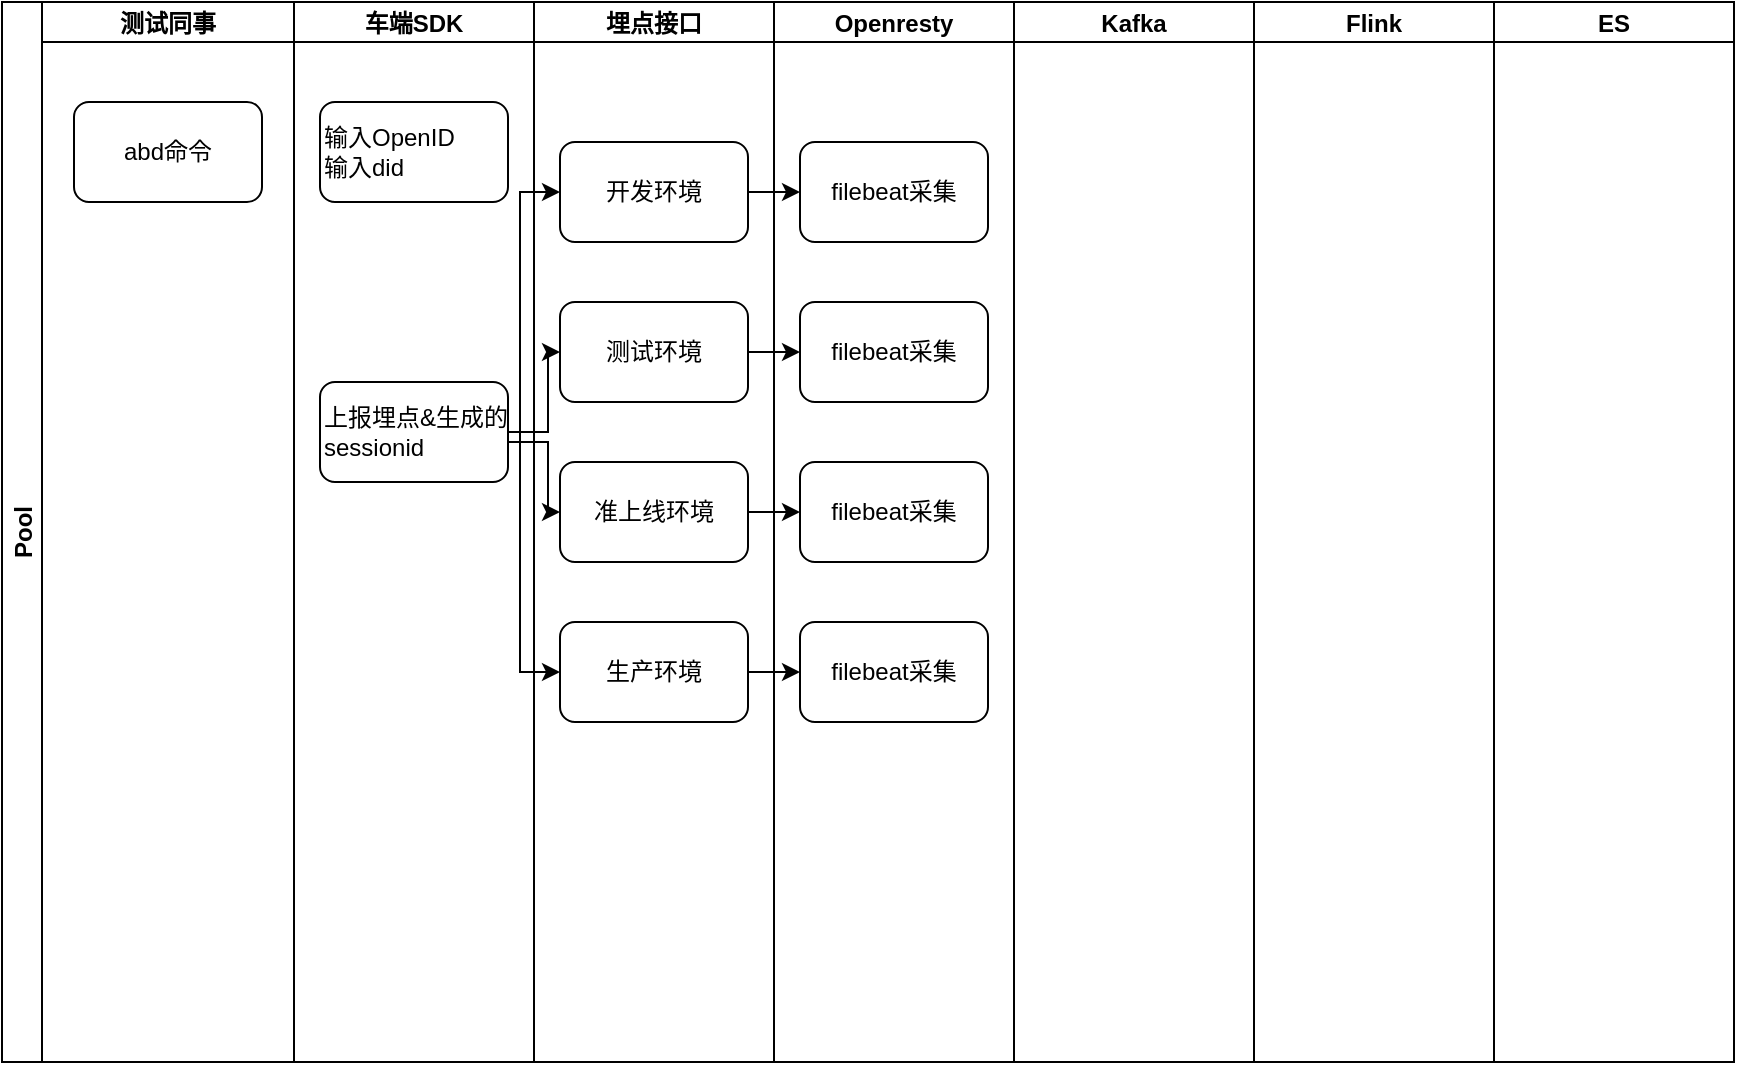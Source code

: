 <mxfile version="26.1.0">
  <diagram name="第 1 页" id="IcxVNTgkz_r5w6ko9HXI">
    <mxGraphModel dx="2026" dy="1107" grid="1" gridSize="10" guides="1" tooltips="1" connect="1" arrows="1" fold="1" page="1" pageScale="1" pageWidth="827" pageHeight="1169" math="0" shadow="0">
      <root>
        <mxCell id="0" />
        <mxCell id="1" parent="0" />
        <mxCell id="Mtznmg6a9FA5QhOzfQ1I-1" value="Pool" style="swimlane;childLayout=stackLayout;resizeParent=1;resizeParentMax=0;startSize=20;horizontal=0;horizontalStack=1;" vertex="1" parent="1">
          <mxGeometry x="224" y="180" width="386" height="530" as="geometry" />
        </mxCell>
        <mxCell id="Mtznmg6a9FA5QhOzfQ1I-2" value="测试同事" style="swimlane;startSize=20;" vertex="1" parent="Mtznmg6a9FA5QhOzfQ1I-1">
          <mxGeometry x="20" width="126" height="530" as="geometry" />
        </mxCell>
        <mxCell id="Mtznmg6a9FA5QhOzfQ1I-15" value="abd命令" style="rounded=1;whiteSpace=wrap;html=1;" vertex="1" parent="Mtznmg6a9FA5QhOzfQ1I-2">
          <mxGeometry x="16" y="50" width="94" height="50" as="geometry" />
        </mxCell>
        <mxCell id="Mtznmg6a9FA5QhOzfQ1I-3" value="车端SDK" style="swimlane;startSize=20;" vertex="1" parent="Mtznmg6a9FA5QhOzfQ1I-1">
          <mxGeometry x="146" width="120" height="530" as="geometry" />
        </mxCell>
        <mxCell id="Mtznmg6a9FA5QhOzfQ1I-16" value="输入OpenID&lt;br&gt;输入did" style="rounded=1;whiteSpace=wrap;html=1;align=left;" vertex="1" parent="Mtznmg6a9FA5QhOzfQ1I-3">
          <mxGeometry x="13" y="50" width="94" height="50" as="geometry" />
        </mxCell>
        <mxCell id="Mtznmg6a9FA5QhOzfQ1I-17" value="上报埋点&amp;amp;生成的sessionid" style="rounded=1;whiteSpace=wrap;html=1;align=left;" vertex="1" parent="Mtznmg6a9FA5QhOzfQ1I-3">
          <mxGeometry x="13" y="190" width="94" height="50" as="geometry" />
        </mxCell>
        <mxCell id="Mtznmg6a9FA5QhOzfQ1I-4" value="埋点接口" style="swimlane;startSize=20;" vertex="1" parent="Mtznmg6a9FA5QhOzfQ1I-1">
          <mxGeometry x="266" width="120" height="530" as="geometry" />
        </mxCell>
        <mxCell id="Mtznmg6a9FA5QhOzfQ1I-18" value="开发环境" style="rounded=1;whiteSpace=wrap;html=1;align=center;" vertex="1" parent="Mtznmg6a9FA5QhOzfQ1I-4">
          <mxGeometry x="13" y="70" width="94" height="50" as="geometry" />
        </mxCell>
        <mxCell id="Mtznmg6a9FA5QhOzfQ1I-19" value="测试环境" style="rounded=1;whiteSpace=wrap;html=1;align=center;" vertex="1" parent="Mtznmg6a9FA5QhOzfQ1I-4">
          <mxGeometry x="13" y="150" width="94" height="50" as="geometry" />
        </mxCell>
        <mxCell id="Mtznmg6a9FA5QhOzfQ1I-20" value="准上线环境" style="rounded=1;whiteSpace=wrap;html=1;align=center;" vertex="1" parent="Mtznmg6a9FA5QhOzfQ1I-4">
          <mxGeometry x="13" y="230" width="94" height="50" as="geometry" />
        </mxCell>
        <mxCell id="Mtznmg6a9FA5QhOzfQ1I-21" value="生产环境" style="rounded=1;whiteSpace=wrap;html=1;align=center;" vertex="1" parent="Mtznmg6a9FA5QhOzfQ1I-4">
          <mxGeometry x="13" y="310" width="94" height="50" as="geometry" />
        </mxCell>
        <mxCell id="Mtznmg6a9FA5QhOzfQ1I-23" style="edgeStyle=orthogonalEdgeStyle;rounded=0;orthogonalLoop=1;jettySize=auto;html=1;exitX=1;exitY=0.5;exitDx=0;exitDy=0;entryX=0;entryY=0.5;entryDx=0;entryDy=0;" edge="1" parent="Mtznmg6a9FA5QhOzfQ1I-1" source="Mtznmg6a9FA5QhOzfQ1I-17" target="Mtznmg6a9FA5QhOzfQ1I-18">
          <mxGeometry relative="1" as="geometry">
            <Array as="points">
              <mxPoint x="259" y="215" />
              <mxPoint x="259" y="95" />
            </Array>
          </mxGeometry>
        </mxCell>
        <mxCell id="Mtznmg6a9FA5QhOzfQ1I-24" style="edgeStyle=orthogonalEdgeStyle;rounded=0;orthogonalLoop=1;jettySize=auto;html=1;exitX=1;exitY=0.5;exitDx=0;exitDy=0;entryX=0;entryY=0.5;entryDx=0;entryDy=0;" edge="1" parent="Mtznmg6a9FA5QhOzfQ1I-1" source="Mtznmg6a9FA5QhOzfQ1I-17" target="Mtznmg6a9FA5QhOzfQ1I-19">
          <mxGeometry relative="1" as="geometry" />
        </mxCell>
        <mxCell id="Mtznmg6a9FA5QhOzfQ1I-25" style="edgeStyle=orthogonalEdgeStyle;rounded=0;orthogonalLoop=1;jettySize=auto;html=1;exitX=1;exitY=0.5;exitDx=0;exitDy=0;entryX=0;entryY=0.5;entryDx=0;entryDy=0;" edge="1" parent="Mtznmg6a9FA5QhOzfQ1I-1" source="Mtznmg6a9FA5QhOzfQ1I-17" target="Mtznmg6a9FA5QhOzfQ1I-20">
          <mxGeometry relative="1" as="geometry">
            <Array as="points">
              <mxPoint x="253" y="220" />
              <mxPoint x="273" y="220" />
              <mxPoint x="273" y="255" />
            </Array>
          </mxGeometry>
        </mxCell>
        <mxCell id="Mtznmg6a9FA5QhOzfQ1I-26" style="edgeStyle=orthogonalEdgeStyle;rounded=0;orthogonalLoop=1;jettySize=auto;html=1;exitX=1;exitY=0.5;exitDx=0;exitDy=0;entryX=0;entryY=0.5;entryDx=0;entryDy=0;" edge="1" parent="Mtznmg6a9FA5QhOzfQ1I-1" source="Mtznmg6a9FA5QhOzfQ1I-17" target="Mtznmg6a9FA5QhOzfQ1I-21">
          <mxGeometry relative="1" as="geometry">
            <Array as="points">
              <mxPoint x="259" y="215" />
              <mxPoint x="259" y="335" />
            </Array>
          </mxGeometry>
        </mxCell>
        <mxCell id="Mtznmg6a9FA5QhOzfQ1I-10" value="Openresty" style="swimlane;startSize=20;" vertex="1" parent="1">
          <mxGeometry x="610" y="180" width="120" height="530" as="geometry" />
        </mxCell>
        <mxCell id="Mtznmg6a9FA5QhOzfQ1I-27" value="filebeat采集" style="rounded=1;whiteSpace=wrap;html=1;align=center;" vertex="1" parent="Mtznmg6a9FA5QhOzfQ1I-10">
          <mxGeometry x="13" y="70" width="94" height="50" as="geometry" />
        </mxCell>
        <mxCell id="Mtznmg6a9FA5QhOzfQ1I-28" value="filebeat采集" style="rounded=1;whiteSpace=wrap;html=1;align=center;" vertex="1" parent="Mtznmg6a9FA5QhOzfQ1I-10">
          <mxGeometry x="13" y="150" width="94" height="50" as="geometry" />
        </mxCell>
        <mxCell id="Mtznmg6a9FA5QhOzfQ1I-29" value="filebeat采集" style="rounded=1;whiteSpace=wrap;html=1;align=center;" vertex="1" parent="Mtznmg6a9FA5QhOzfQ1I-10">
          <mxGeometry x="13" y="230" width="94" height="50" as="geometry" />
        </mxCell>
        <mxCell id="Mtznmg6a9FA5QhOzfQ1I-30" value="filebeat采集" style="rounded=1;whiteSpace=wrap;html=1;align=center;" vertex="1" parent="Mtznmg6a9FA5QhOzfQ1I-10">
          <mxGeometry x="13" y="310" width="94" height="50" as="geometry" />
        </mxCell>
        <mxCell id="Mtznmg6a9FA5QhOzfQ1I-11" value="Kafka" style="swimlane;startSize=20;" vertex="1" parent="1">
          <mxGeometry x="730" y="180" width="120" height="530" as="geometry" />
        </mxCell>
        <mxCell id="Mtznmg6a9FA5QhOzfQ1I-12" value="Flink" style="swimlane;startSize=20;" vertex="1" parent="1">
          <mxGeometry x="850" y="180" width="120" height="530" as="geometry" />
        </mxCell>
        <mxCell id="Mtznmg6a9FA5QhOzfQ1I-13" value="ES" style="swimlane;startSize=20;" vertex="1" parent="1">
          <mxGeometry x="970" y="180" width="120" height="530" as="geometry" />
        </mxCell>
        <mxCell id="Mtznmg6a9FA5QhOzfQ1I-31" style="edgeStyle=orthogonalEdgeStyle;rounded=0;orthogonalLoop=1;jettySize=auto;html=1;exitX=1;exitY=0.5;exitDx=0;exitDy=0;entryX=0;entryY=0.5;entryDx=0;entryDy=0;" edge="1" parent="1" source="Mtznmg6a9FA5QhOzfQ1I-18" target="Mtznmg6a9FA5QhOzfQ1I-27">
          <mxGeometry relative="1" as="geometry" />
        </mxCell>
        <mxCell id="Mtznmg6a9FA5QhOzfQ1I-32" style="edgeStyle=orthogonalEdgeStyle;rounded=0;orthogonalLoop=1;jettySize=auto;html=1;exitX=1;exitY=0.5;exitDx=0;exitDy=0;entryX=0;entryY=0.5;entryDx=0;entryDy=0;" edge="1" parent="1" source="Mtznmg6a9FA5QhOzfQ1I-19" target="Mtznmg6a9FA5QhOzfQ1I-28">
          <mxGeometry relative="1" as="geometry" />
        </mxCell>
        <mxCell id="Mtznmg6a9FA5QhOzfQ1I-33" style="edgeStyle=orthogonalEdgeStyle;rounded=0;orthogonalLoop=1;jettySize=auto;html=1;exitX=1;exitY=0.5;exitDx=0;exitDy=0;" edge="1" parent="1" source="Mtznmg6a9FA5QhOzfQ1I-20" target="Mtznmg6a9FA5QhOzfQ1I-29">
          <mxGeometry relative="1" as="geometry" />
        </mxCell>
        <mxCell id="Mtznmg6a9FA5QhOzfQ1I-34" style="edgeStyle=orthogonalEdgeStyle;rounded=0;orthogonalLoop=1;jettySize=auto;html=1;exitX=1;exitY=0.5;exitDx=0;exitDy=0;" edge="1" parent="1" source="Mtznmg6a9FA5QhOzfQ1I-21" target="Mtznmg6a9FA5QhOzfQ1I-30">
          <mxGeometry relative="1" as="geometry" />
        </mxCell>
      </root>
    </mxGraphModel>
  </diagram>
</mxfile>
